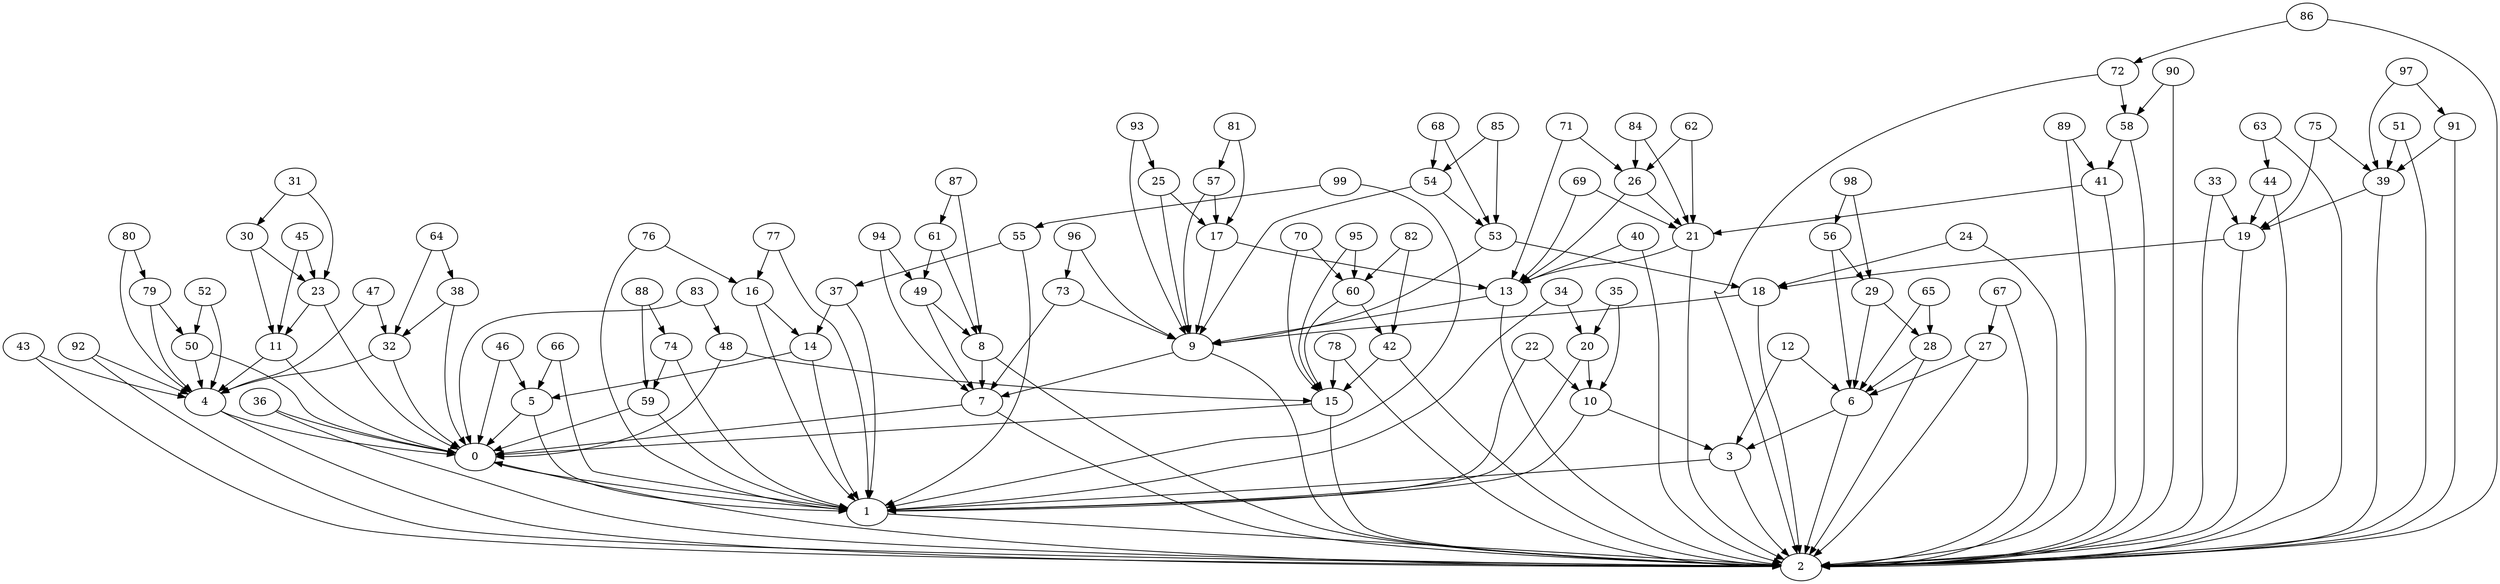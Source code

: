 digraph {
	0 [label=0]
	1 [label=1]
	2 [label=2]
	3 [label=3]
	4 [label=4]
	5 [label=5]
	6 [label=6]
	7 [label=7]
	8 [label=8]
	9 [label=9]
	10 [label=10]
	11 [label=11]
	12 [label=12]
	13 [label=13]
	14 [label=14]
	15 [label=15]
	16 [label=16]
	17 [label=17]
	18 [label=18]
	19 [label=19]
	20 [label=20]
	21 [label=21]
	22 [label=22]
	23 [label=23]
	24 [label=24]
	25 [label=25]
	26 [label=26]
	27 [label=27]
	28 [label=28]
	29 [label=29]
	30 [label=30]
	31 [label=31]
	32 [label=32]
	33 [label=33]
	34 [label=34]
	35 [label=35]
	36 [label=36]
	37 [label=37]
	38 [label=38]
	39 [label=39]
	40 [label=40]
	41 [label=41]
	42 [label=42]
	43 [label=43]
	44 [label=44]
	45 [label=45]
	46 [label=46]
	47 [label=47]
	48 [label=48]
	49 [label=49]
	50 [label=50]
	51 [label=51]
	52 [label=52]
	53 [label=53]
	54 [label=54]
	55 [label=55]
	56 [label=56]
	57 [label=57]
	58 [label=58]
	59 [label=59]
	60 [label=60]
	61 [label=61]
	62 [label=62]
	63 [label=63]
	64 [label=64]
	65 [label=65]
	66 [label=66]
	67 [label=67]
	68 [label=68]
	69 [label=69]
	70 [label=70]
	71 [label=71]
	72 [label=72]
	73 [label=73]
	74 [label=74]
	75 [label=75]
	76 [label=76]
	77 [label=77]
	78 [label=78]
	79 [label=79]
	80 [label=80]
	81 [label=81]
	82 [label=82]
	83 [label=83]
	84 [label=84]
	85 [label=85]
	86 [label=86]
	87 [label=87]
	88 [label=88]
	89 [label=89]
	90 [label=90]
	91 [label=91]
	92 [label=92]
	93 [label=93]
	94 [label=94]
	95 [label=95]
	96 [label=96]
	97 [label=97]
	98 [label=98]
	99 [label=99]
	0 -> 1
	1 -> 2
	2 -> 0
	3 -> 1
	3 -> 2
	4 -> 2
	4 -> 0
	5 -> 0
	5 -> 1
	6 -> 3
	6 -> 2
	7 -> 2
	7 -> 0
	8 -> 7
	8 -> 2
	9 -> 7
	9 -> 2
	10 -> 3
	10 -> 1
	11 -> 4
	11 -> 0
	12 -> 6
	12 -> 3
	13 -> 9
	13 -> 2
	14 -> 5
	14 -> 1
	15 -> 2
	15 -> 0
	16 -> 14
	16 -> 1
	17 -> 13
	17 -> 9
	18 -> 9
	18 -> 2
	19 -> 18
	19 -> 2
	20 -> 10
	20 -> 1
	21 -> 13
	21 -> 2
	22 -> 10
	22 -> 1
	23 -> 11
	23 -> 0
	24 -> 18
	24 -> 2
	25 -> 17
	25 -> 9
	26 -> 21
	26 -> 13
	27 -> 6
	27 -> 2
	28 -> 6
	28 -> 2
	29 -> 28
	29 -> 6
	30 -> 23
	30 -> 11
	31 -> 30
	31 -> 23
	32 -> 4
	32 -> 0
	33 -> 19
	33 -> 2
	34 -> 20
	34 -> 1
	35 -> 20
	35 -> 10
	36 -> 2
	36 -> 0
	37 -> 14
	37 -> 1
	38 -> 32
	38 -> 0
	39 -> 19
	39 -> 2
	40 -> 13
	40 -> 2
	41 -> 21
	41 -> 2
	42 -> 15
	42 -> 2
	43 -> 4
	43 -> 2
	44 -> 19
	44 -> 2
	45 -> 23
	45 -> 11
	46 -> 5
	46 -> 0
	47 -> 32
	47 -> 4
	48 -> 15
	48 -> 0
	49 -> 8
	49 -> 7
	50 -> 4
	50 -> 0
	51 -> 39
	51 -> 2
	52 -> 50
	52 -> 4
	53 -> 18
	53 -> 9
	54 -> 53
	54 -> 9
	55 -> 37
	55 -> 1
	56 -> 29
	56 -> 6
	57 -> 17
	57 -> 9
	58 -> 41
	58 -> 2
	59 -> 0
	59 -> 1
	60 -> 42
	60 -> 15
	61 -> 49
	61 -> 8
	62 -> 26
	62 -> 21
	63 -> 44
	63 -> 2
	64 -> 38
	64 -> 32
	65 -> 28
	65 -> 6
	66 -> 5
	66 -> 1
	67 -> 27
	67 -> 2
	68 -> 54
	68 -> 53
	69 -> 21
	69 -> 13
	70 -> 60
	70 -> 15
	71 -> 26
	71 -> 13
	72 -> 58
	72 -> 2
	73 -> 9
	73 -> 7
	74 -> 59
	74 -> 1
	75 -> 39
	75 -> 19
	76 -> 16
	76 -> 1
	77 -> 16
	77 -> 1
	78 -> 15
	78 -> 2
	79 -> 50
	79 -> 4
	80 -> 79
	80 -> 4
	81 -> 57
	81 -> 17
	82 -> 60
	82 -> 42
	83 -> 48
	83 -> 0
	84 -> 26
	84 -> 21
	85 -> 54
	85 -> 53
	86 -> 72
	86 -> 2
	87 -> 61
	87 -> 8
	88 -> 74
	88 -> 59
	89 -> 41
	89 -> 2
	90 -> 58
	90 -> 2
	91 -> 39
	91 -> 2
	92 -> 4
	92 -> 2
	93 -> 25
	93 -> 9
	94 -> 49
	94 -> 7
	95 -> 60
	95 -> 15
	96 -> 73
	96 -> 9
	97 -> 91
	97 -> 39
	98 -> 56
	98 -> 29
	99 -> 55
	99 -> 1
}
